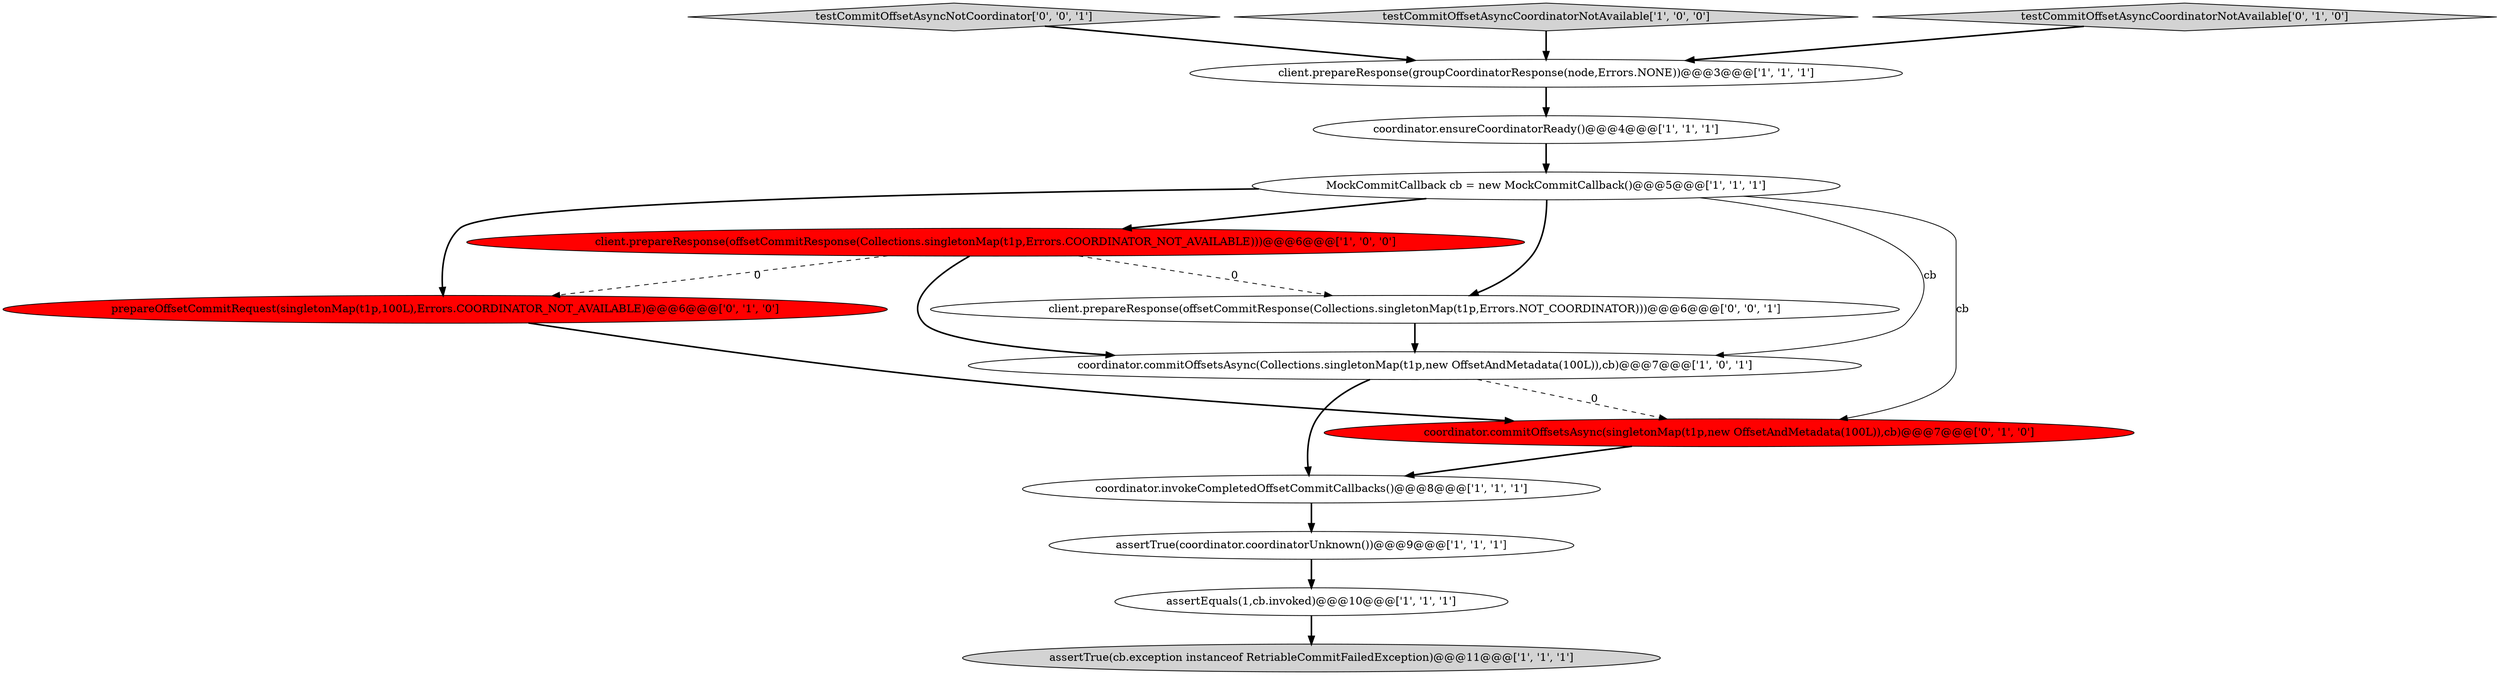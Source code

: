 digraph {
2 [style = filled, label = "coordinator.invokeCompletedOffsetCommitCallbacks()@@@8@@@['1', '1', '1']", fillcolor = white, shape = ellipse image = "AAA0AAABBB1BBB"];
14 [style = filled, label = "testCommitOffsetAsyncNotCoordinator['0', '0', '1']", fillcolor = lightgray, shape = diamond image = "AAA0AAABBB3BBB"];
6 [style = filled, label = "coordinator.commitOffsetsAsync(Collections.singletonMap(t1p,new OffsetAndMetadata(100L)),cb)@@@7@@@['1', '0', '1']", fillcolor = white, shape = ellipse image = "AAA0AAABBB1BBB"];
9 [style = filled, label = "assertTrue(cb.exception instanceof RetriableCommitFailedException)@@@11@@@['1', '1', '1']", fillcolor = lightgray, shape = ellipse image = "AAA0AAABBB1BBB"];
3 [style = filled, label = "MockCommitCallback cb = new MockCommitCallback()@@@5@@@['1', '1', '1']", fillcolor = white, shape = ellipse image = "AAA0AAABBB1BBB"];
13 [style = filled, label = "client.prepareResponse(offsetCommitResponse(Collections.singletonMap(t1p,Errors.NOT_COORDINATOR)))@@@6@@@['0', '0', '1']", fillcolor = white, shape = ellipse image = "AAA0AAABBB3BBB"];
1 [style = filled, label = "assertEquals(1,cb.invoked)@@@10@@@['1', '1', '1']", fillcolor = white, shape = ellipse image = "AAA0AAABBB1BBB"];
0 [style = filled, label = "assertTrue(coordinator.coordinatorUnknown())@@@9@@@['1', '1', '1']", fillcolor = white, shape = ellipse image = "AAA0AAABBB1BBB"];
8 [style = filled, label = "client.prepareResponse(offsetCommitResponse(Collections.singletonMap(t1p,Errors.COORDINATOR_NOT_AVAILABLE)))@@@6@@@['1', '0', '0']", fillcolor = red, shape = ellipse image = "AAA1AAABBB1BBB"];
10 [style = filled, label = "coordinator.commitOffsetsAsync(singletonMap(t1p,new OffsetAndMetadata(100L)),cb)@@@7@@@['0', '1', '0']", fillcolor = red, shape = ellipse image = "AAA1AAABBB2BBB"];
5 [style = filled, label = "coordinator.ensureCoordinatorReady()@@@4@@@['1', '1', '1']", fillcolor = white, shape = ellipse image = "AAA0AAABBB1BBB"];
11 [style = filled, label = "prepareOffsetCommitRequest(singletonMap(t1p,100L),Errors.COORDINATOR_NOT_AVAILABLE)@@@6@@@['0', '1', '0']", fillcolor = red, shape = ellipse image = "AAA1AAABBB2BBB"];
7 [style = filled, label = "testCommitOffsetAsyncCoordinatorNotAvailable['1', '0', '0']", fillcolor = lightgray, shape = diamond image = "AAA0AAABBB1BBB"];
4 [style = filled, label = "client.prepareResponse(groupCoordinatorResponse(node,Errors.NONE))@@@3@@@['1', '1', '1']", fillcolor = white, shape = ellipse image = "AAA0AAABBB1BBB"];
12 [style = filled, label = "testCommitOffsetAsyncCoordinatorNotAvailable['0', '1', '0']", fillcolor = lightgray, shape = diamond image = "AAA0AAABBB2BBB"];
5->3 [style = bold, label=""];
3->6 [style = solid, label="cb"];
3->11 [style = bold, label=""];
8->6 [style = bold, label=""];
7->4 [style = bold, label=""];
1->9 [style = bold, label=""];
8->13 [style = dashed, label="0"];
6->10 [style = dashed, label="0"];
6->2 [style = bold, label=""];
2->0 [style = bold, label=""];
12->4 [style = bold, label=""];
11->10 [style = bold, label=""];
0->1 [style = bold, label=""];
3->8 [style = bold, label=""];
3->10 [style = solid, label="cb"];
3->13 [style = bold, label=""];
10->2 [style = bold, label=""];
13->6 [style = bold, label=""];
8->11 [style = dashed, label="0"];
4->5 [style = bold, label=""];
14->4 [style = bold, label=""];
}
